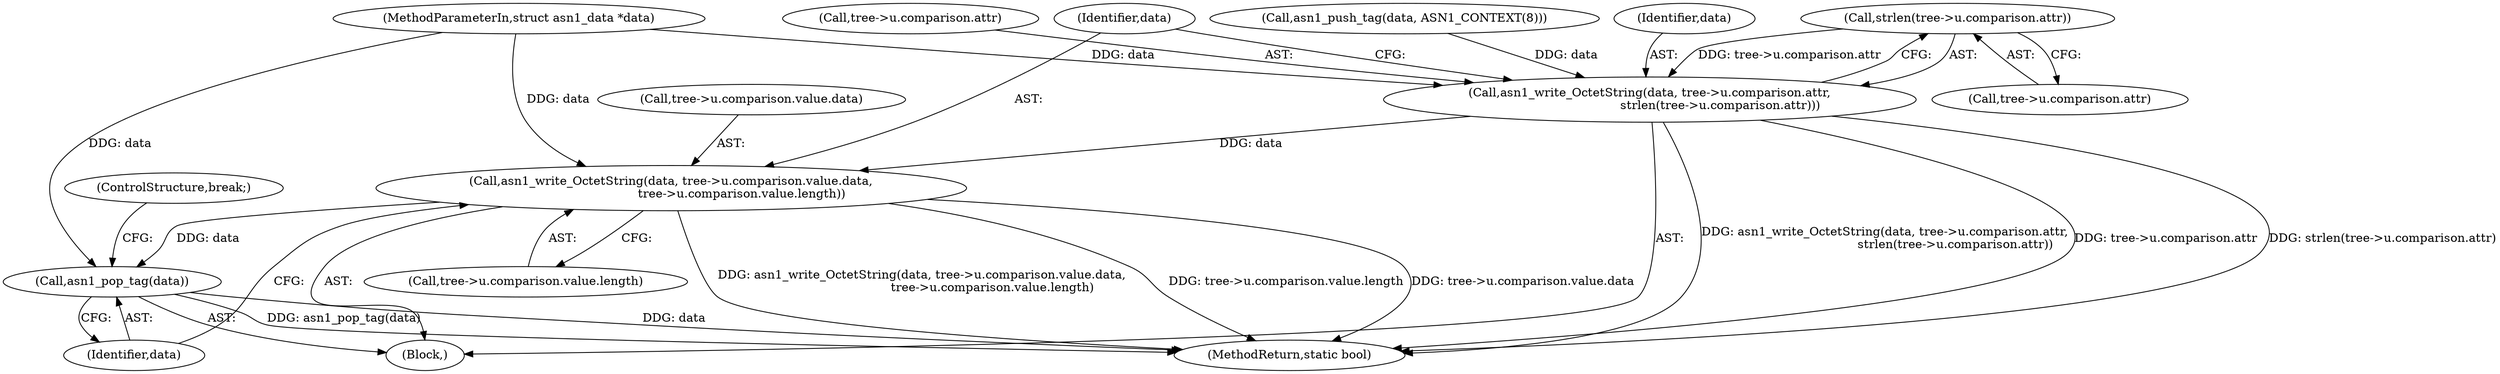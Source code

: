 digraph "0_samba_530d50a1abdcdf4d1775652d4c456c1274d83d8d_1@pointer" {
"1000502" [label="(Call,strlen(tree->u.comparison.attr))"];
"1000493" [label="(Call,asn1_write_OctetString(data, tree->u.comparison.attr,\n                                     strlen(tree->u.comparison.attr)))"];
"1000510" [label="(Call,asn1_write_OctetString(data, tree->u.comparison.value.data,\n                                     tree->u.comparison.value.length))"];
"1000530" [label="(Call,asn1_pop_tag(data))"];
"1000493" [label="(Call,asn1_write_OctetString(data, tree->u.comparison.attr,\n                                     strlen(tree->u.comparison.attr)))"];
"1000116" [label="(Block,)"];
"1000530" [label="(Call,asn1_pop_tag(data))"];
"1000511" [label="(Identifier,data)"];
"1000532" [label="(ControlStructure,break;)"];
"1000495" [label="(Call,tree->u.comparison.attr)"];
"1000489" [label="(Call,asn1_push_tag(data, ASN1_CONTEXT(8)))"];
"1000503" [label="(Call,tree->u.comparison.attr)"];
"1000521" [label="(Call,tree->u.comparison.value.length)"];
"1000494" [label="(Identifier,data)"];
"1000628" [label="(MethodReturn,static bool)"];
"1000512" [label="(Call,tree->u.comparison.value.data)"];
"1000531" [label="(Identifier,data)"];
"1000108" [label="(MethodParameterIn,struct asn1_data *data)"];
"1000502" [label="(Call,strlen(tree->u.comparison.attr))"];
"1000510" [label="(Call,asn1_write_OctetString(data, tree->u.comparison.value.data,\n                                     tree->u.comparison.value.length))"];
"1000502" -> "1000493"  [label="AST: "];
"1000502" -> "1000503"  [label="CFG: "];
"1000503" -> "1000502"  [label="AST: "];
"1000493" -> "1000502"  [label="CFG: "];
"1000502" -> "1000493"  [label="DDG: tree->u.comparison.attr"];
"1000493" -> "1000116"  [label="AST: "];
"1000494" -> "1000493"  [label="AST: "];
"1000495" -> "1000493"  [label="AST: "];
"1000511" -> "1000493"  [label="CFG: "];
"1000493" -> "1000628"  [label="DDG: asn1_write_OctetString(data, tree->u.comparison.attr,\n                                     strlen(tree->u.comparison.attr))"];
"1000493" -> "1000628"  [label="DDG: tree->u.comparison.attr"];
"1000493" -> "1000628"  [label="DDG: strlen(tree->u.comparison.attr)"];
"1000489" -> "1000493"  [label="DDG: data"];
"1000108" -> "1000493"  [label="DDG: data"];
"1000493" -> "1000510"  [label="DDG: data"];
"1000510" -> "1000116"  [label="AST: "];
"1000510" -> "1000521"  [label="CFG: "];
"1000511" -> "1000510"  [label="AST: "];
"1000512" -> "1000510"  [label="AST: "];
"1000521" -> "1000510"  [label="AST: "];
"1000531" -> "1000510"  [label="CFG: "];
"1000510" -> "1000628"  [label="DDG: tree->u.comparison.value.length"];
"1000510" -> "1000628"  [label="DDG: tree->u.comparison.value.data"];
"1000510" -> "1000628"  [label="DDG: asn1_write_OctetString(data, tree->u.comparison.value.data,\n                                     tree->u.comparison.value.length)"];
"1000108" -> "1000510"  [label="DDG: data"];
"1000510" -> "1000530"  [label="DDG: data"];
"1000530" -> "1000116"  [label="AST: "];
"1000530" -> "1000531"  [label="CFG: "];
"1000531" -> "1000530"  [label="AST: "];
"1000532" -> "1000530"  [label="CFG: "];
"1000530" -> "1000628"  [label="DDG: data"];
"1000530" -> "1000628"  [label="DDG: asn1_pop_tag(data)"];
"1000108" -> "1000530"  [label="DDG: data"];
}
